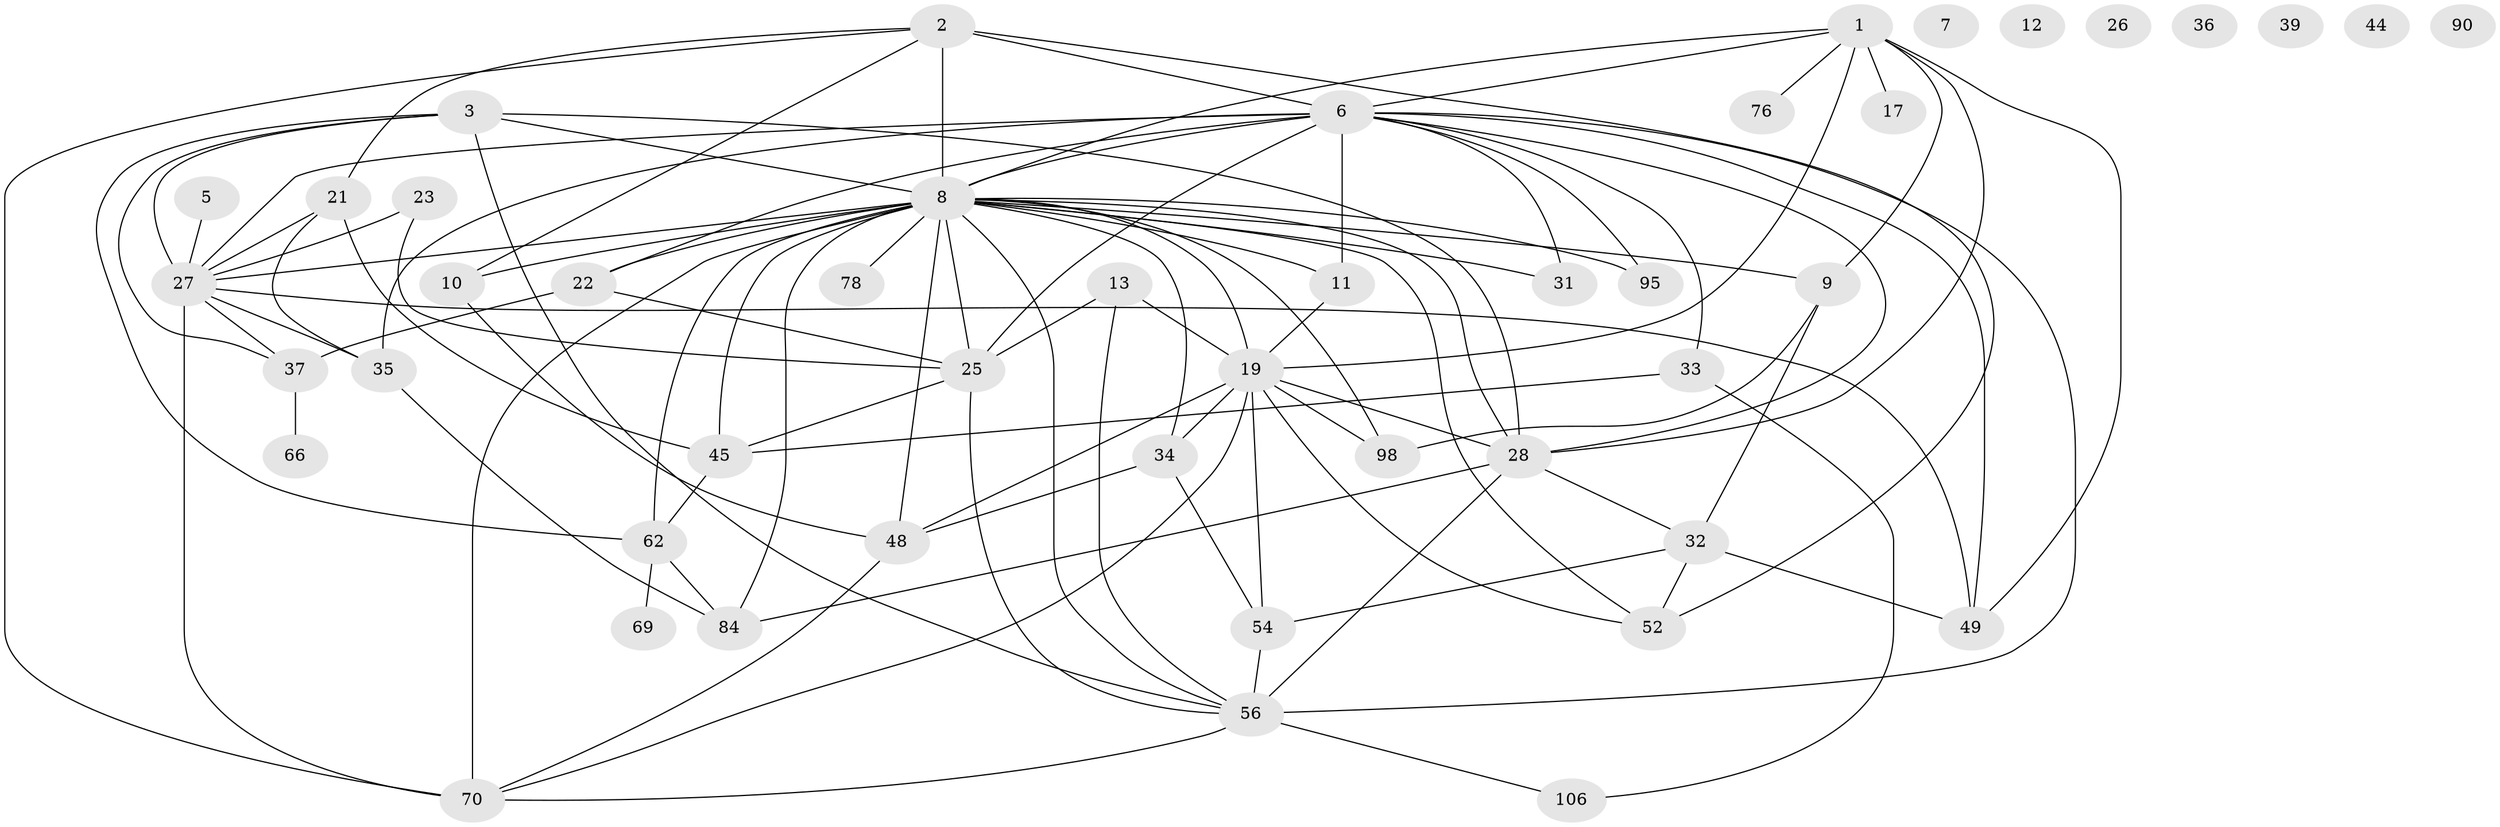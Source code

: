 // original degree distribution, {3: 0.2773722627737226, 4: 0.15328467153284672, 5: 0.10218978102189781, 1: 0.13138686131386862, 8: 0.014598540145985401, 0: 0.051094890510948905, 6: 0.08029197080291971, 2: 0.1678832116788321, 7: 0.014598540145985401, 10: 0.0072992700729927005}
// Generated by graph-tools (version 1.1) at 2025/16/03/04/25 18:16:40]
// undirected, 47 vertices, 99 edges
graph export_dot {
graph [start="1"]
  node [color=gray90,style=filled];
  1 [super="+137+116+4"];
  2 [super="+134+73+29+64"];
  3 [super="+55+30"];
  5;
  6 [super="+60+16+110+14+43"];
  7;
  8 [super="+38+20+83+80+63"];
  9 [super="+18+41+131+15+47"];
  10 [super="+58+102+74"];
  11;
  12;
  13 [super="+117"];
  17;
  19 [super="+71+67+46"];
  21 [super="+114+88"];
  22 [super="+79+24"];
  23 [super="+65"];
  25 [super="+59+81"];
  26;
  27 [super="+122+132+113"];
  28 [super="+89+107+51+100"];
  31 [super="+136"];
  32 [super="+87+86"];
  33 [super="+111"];
  34 [super="+92+42"];
  35 [super="+94"];
  36;
  37 [super="+40"];
  39;
  44;
  45 [super="+112"];
  48 [super="+53"];
  49 [super="+120+68"];
  52 [super="+72"];
  54 [super="+109"];
  56 [super="+77+127+126"];
  62 [super="+135+97"];
  66 [super="+85"];
  69;
  70 [super="+105+93+96"];
  76;
  78;
  84 [super="+101"];
  90;
  95;
  98 [super="+103"];
  106;
  1 -- 28;
  1 -- 49;
  1 -- 76;
  1 -- 19 [weight=2];
  1 -- 17;
  1 -- 9 [weight=2];
  1 -- 6;
  1 -- 8;
  2 -- 52;
  2 -- 8 [weight=4];
  2 -- 21 [weight=2];
  2 -- 6;
  2 -- 10 [weight=2];
  2 -- 70;
  3 -- 8 [weight=2];
  3 -- 37;
  3 -- 56;
  3 -- 27;
  3 -- 28;
  3 -- 62;
  5 -- 27;
  6 -- 56;
  6 -- 27 [weight=2];
  6 -- 33;
  6 -- 28 [weight=2];
  6 -- 49;
  6 -- 95;
  6 -- 31;
  6 -- 35;
  6 -- 22 [weight=2];
  6 -- 11;
  6 -- 8;
  6 -- 25;
  8 -- 84 [weight=3];
  8 -- 22;
  8 -- 95;
  8 -- 34 [weight=2];
  8 -- 9 [weight=2];
  8 -- 10;
  8 -- 78;
  8 -- 27 [weight=2];
  8 -- 28 [weight=4];
  8 -- 48;
  8 -- 52;
  8 -- 45;
  8 -- 70 [weight=2];
  8 -- 19 [weight=3];
  8 -- 11;
  8 -- 56 [weight=2];
  8 -- 62 [weight=2];
  8 -- 31;
  8 -- 25;
  8 -- 98;
  9 -- 32 [weight=2];
  9 -- 98;
  10 -- 48;
  11 -- 19;
  13 -- 25;
  13 -- 19;
  13 -- 56;
  19 -- 34;
  19 -- 52;
  19 -- 54;
  19 -- 28;
  19 -- 70;
  19 -- 48;
  19 -- 98;
  21 -- 35;
  21 -- 27;
  21 -- 45;
  22 -- 37;
  22 -- 25;
  23 -- 27;
  23 -- 25;
  25 -- 45;
  25 -- 56;
  27 -- 70 [weight=3];
  27 -- 49;
  27 -- 35;
  27 -- 37;
  28 -- 84;
  28 -- 32;
  28 -- 56;
  32 -- 52;
  32 -- 49;
  32 -- 54;
  33 -- 106;
  33 -- 45;
  34 -- 48;
  34 -- 54;
  35 -- 84;
  37 -- 66;
  45 -- 62;
  48 -- 70 [weight=2];
  54 -- 56;
  56 -- 70;
  56 -- 106;
  62 -- 69;
  62 -- 84;
}
